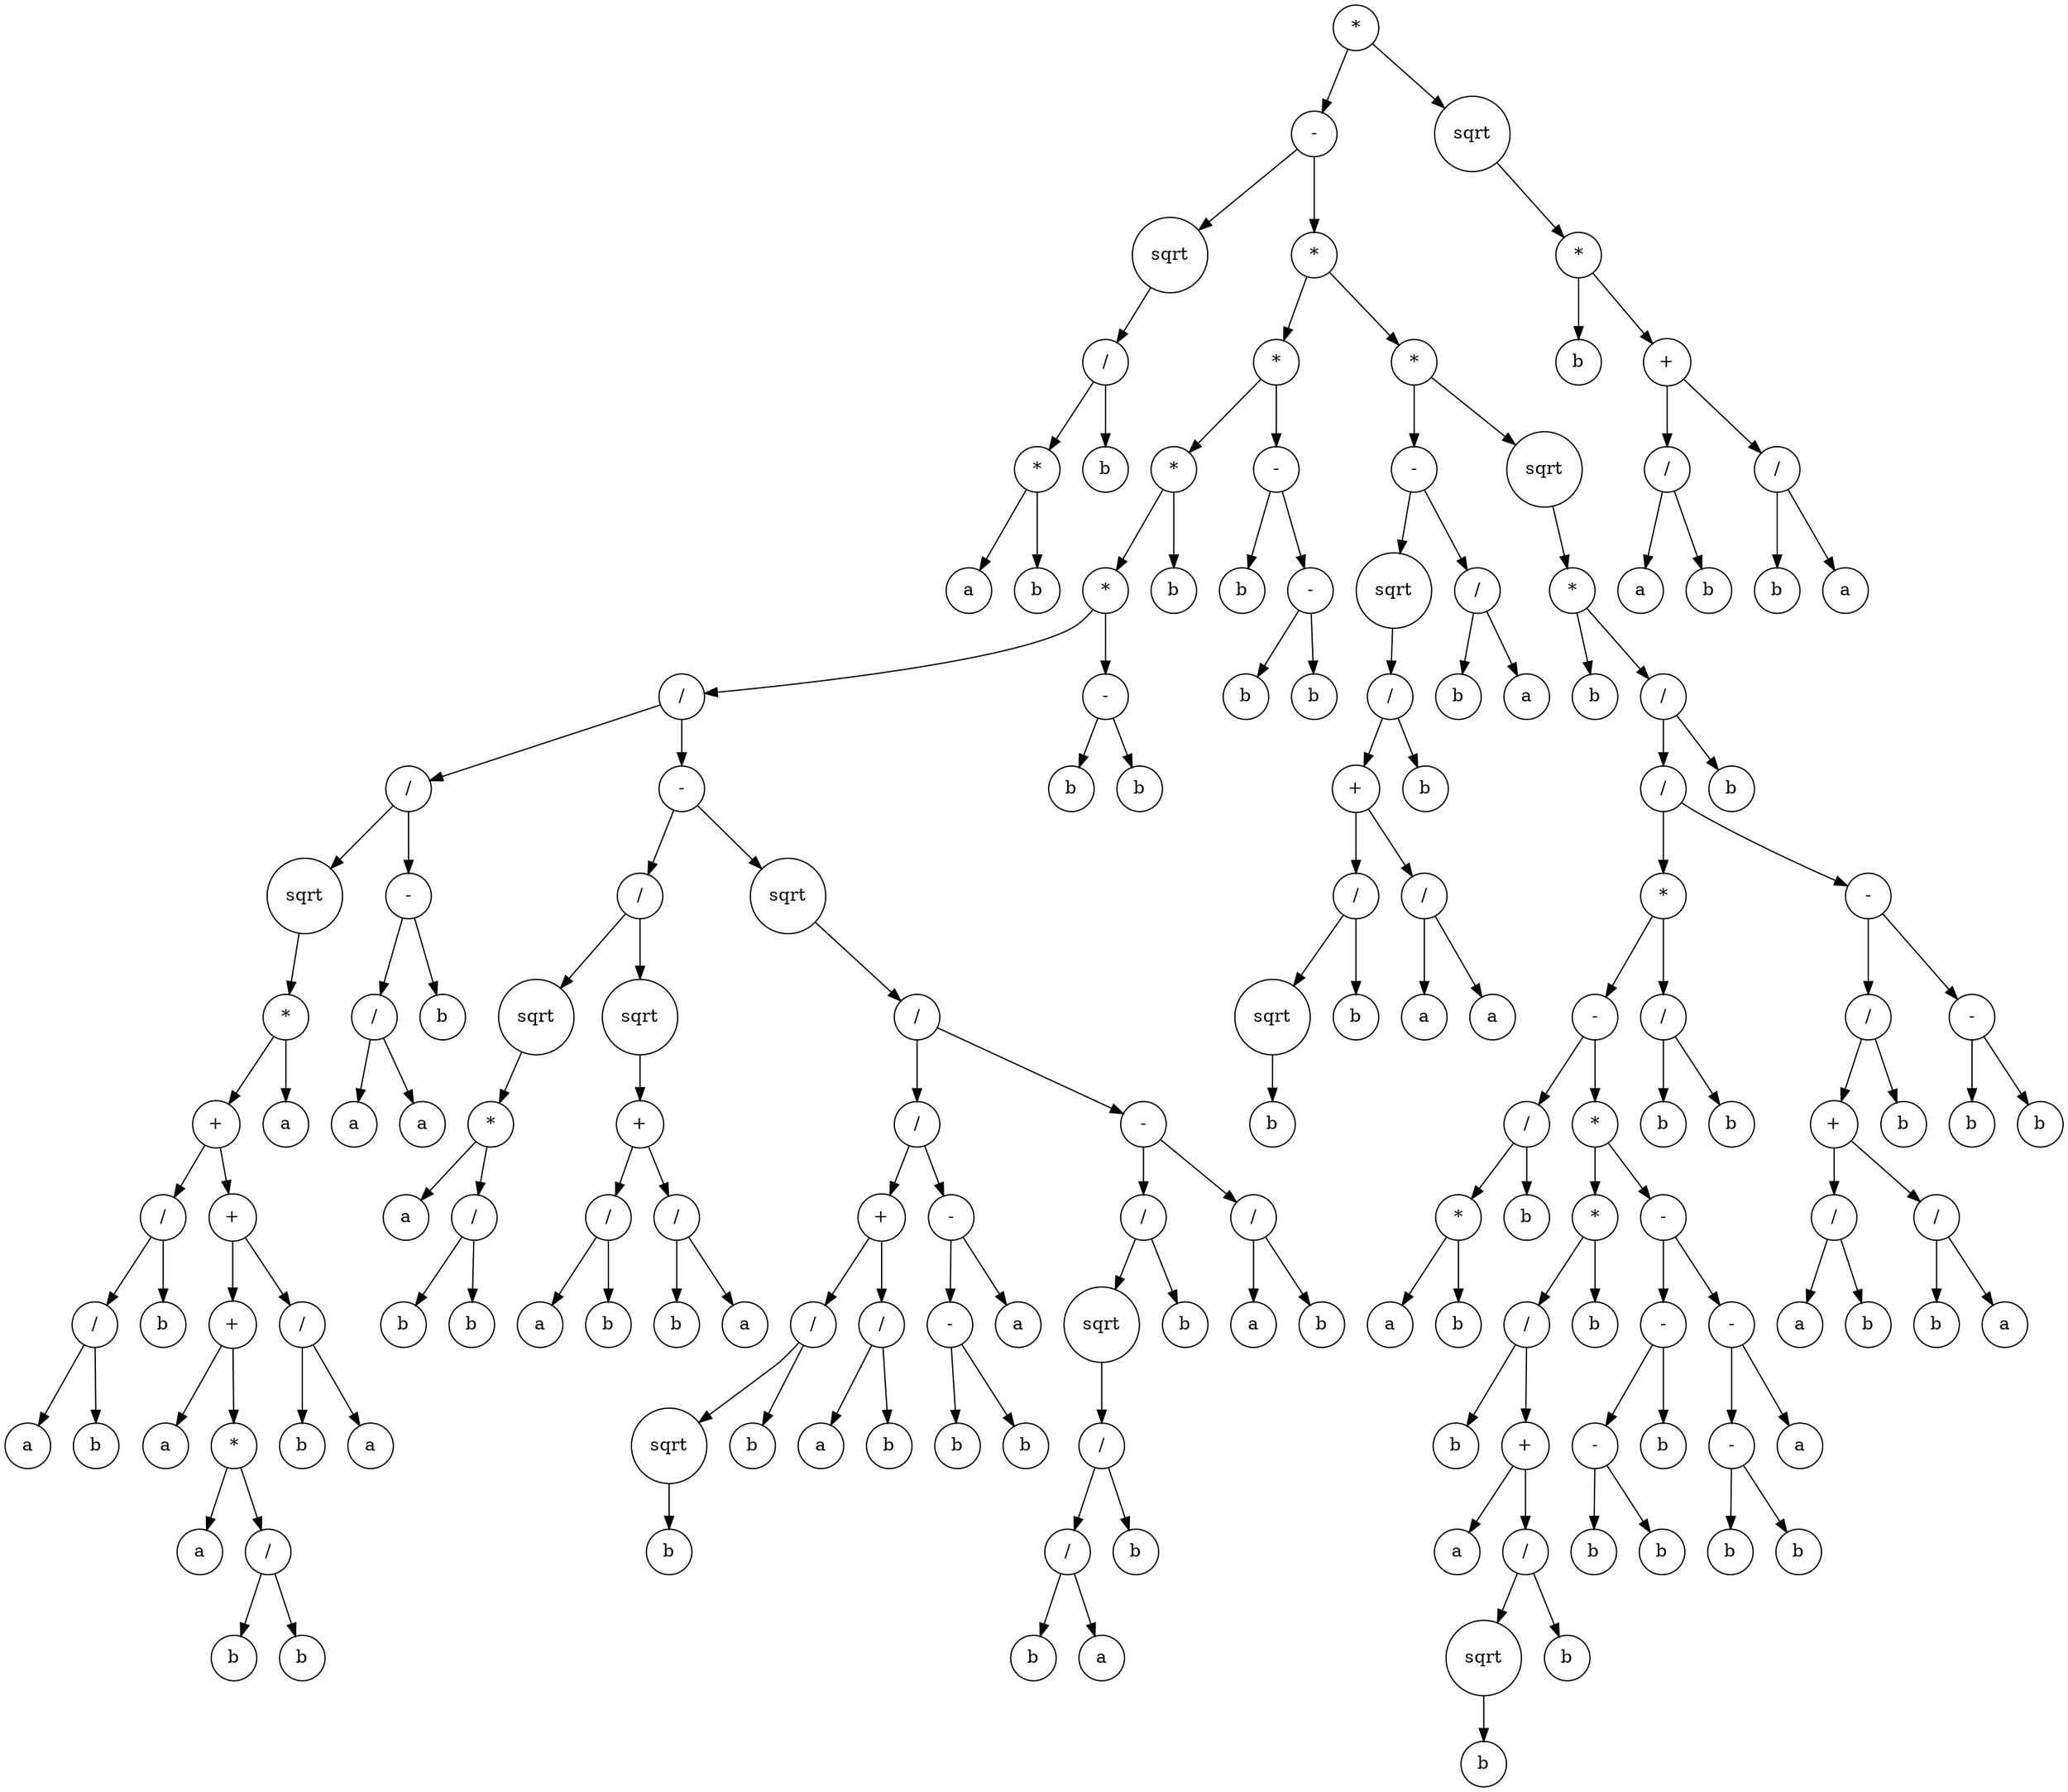digraph g {
graph [ordering=out];
node [shape=circle];
n[label = "*"];
n0[label = "-"];
n00[label = "sqrt"];
n000[label = "/"];
n0000[label = "*"];
n00000[label = "a"];
n0000 -> n00000;
n00001[label = "b"];
n0000 -> n00001;
n000 -> n0000;
n0001[label = "b"];
n000 -> n0001;
n00 -> n000;
n0 -> n00;
n01[label = "*"];
n010[label = "*"];
n0100[label = "*"];
n01000[label = "*"];
n010000[label = "/"];
n0100000[label = "/"];
n01000000[label = "sqrt"];
n010000000[label = "*"];
n0100000000[label = "+"];
n01000000000[label = "/"];
n010000000000[label = "/"];
n0100000000000[label = "a"];
n010000000000 -> n0100000000000;
n0100000000001[label = "b"];
n010000000000 -> n0100000000001;
n01000000000 -> n010000000000;
n010000000001[label = "b"];
n01000000000 -> n010000000001;
n0100000000 -> n01000000000;
n01000000001[label = "+"];
n010000000010[label = "+"];
n0100000000100[label = "a"];
n010000000010 -> n0100000000100;
n0100000000101[label = "*"];
n01000000001010[label = "a"];
n0100000000101 -> n01000000001010;
n01000000001011[label = "/"];
n010000000010110[label = "b"];
n01000000001011 -> n010000000010110;
n010000000010111[label = "b"];
n01000000001011 -> n010000000010111;
n0100000000101 -> n01000000001011;
n010000000010 -> n0100000000101;
n01000000001 -> n010000000010;
n010000000011[label = "/"];
n0100000000110[label = "b"];
n010000000011 -> n0100000000110;
n0100000000111[label = "a"];
n010000000011 -> n0100000000111;
n01000000001 -> n010000000011;
n0100000000 -> n01000000001;
n010000000 -> n0100000000;
n0100000001[label = "a"];
n010000000 -> n0100000001;
n01000000 -> n010000000;
n0100000 -> n01000000;
n01000001[label = "-"];
n010000010[label = "/"];
n0100000100[label = "a"];
n010000010 -> n0100000100;
n0100000101[label = "a"];
n010000010 -> n0100000101;
n01000001 -> n010000010;
n010000011[label = "b"];
n01000001 -> n010000011;
n0100000 -> n01000001;
n010000 -> n0100000;
n0100001[label = "-"];
n01000010[label = "/"];
n010000100[label = "sqrt"];
n0100001000[label = "*"];
n01000010000[label = "a"];
n0100001000 -> n01000010000;
n01000010001[label = "/"];
n010000100010[label = "b"];
n01000010001 -> n010000100010;
n010000100011[label = "b"];
n01000010001 -> n010000100011;
n0100001000 -> n01000010001;
n010000100 -> n0100001000;
n01000010 -> n010000100;
n010000101[label = "sqrt"];
n0100001010[label = "+"];
n01000010100[label = "/"];
n010000101000[label = "a"];
n01000010100 -> n010000101000;
n010000101001[label = "b"];
n01000010100 -> n010000101001;
n0100001010 -> n01000010100;
n01000010101[label = "/"];
n010000101010[label = "b"];
n01000010101 -> n010000101010;
n010000101011[label = "a"];
n01000010101 -> n010000101011;
n0100001010 -> n01000010101;
n010000101 -> n0100001010;
n01000010 -> n010000101;
n0100001 -> n01000010;
n01000011[label = "sqrt"];
n010000110[label = "/"];
n0100001100[label = "/"];
n01000011000[label = "+"];
n010000110000[label = "/"];
n0100001100000[label = "sqrt"];
n01000011000000[label = "b"];
n0100001100000 -> n01000011000000;
n010000110000 -> n0100001100000;
n0100001100001[label = "b"];
n010000110000 -> n0100001100001;
n01000011000 -> n010000110000;
n010000110001[label = "/"];
n0100001100010[label = "a"];
n010000110001 -> n0100001100010;
n0100001100011[label = "b"];
n010000110001 -> n0100001100011;
n01000011000 -> n010000110001;
n0100001100 -> n01000011000;
n01000011001[label = "-"];
n010000110010[label = "-"];
n0100001100100[label = "b"];
n010000110010 -> n0100001100100;
n0100001100101[label = "b"];
n010000110010 -> n0100001100101;
n01000011001 -> n010000110010;
n010000110011[label = "a"];
n01000011001 -> n010000110011;
n0100001100 -> n01000011001;
n010000110 -> n0100001100;
n0100001101[label = "-"];
n01000011010[label = "/"];
n010000110100[label = "sqrt"];
n0100001101000[label = "/"];
n01000011010000[label = "/"];
n010000110100000[label = "b"];
n01000011010000 -> n010000110100000;
n010000110100001[label = "a"];
n01000011010000 -> n010000110100001;
n0100001101000 -> n01000011010000;
n01000011010001[label = "b"];
n0100001101000 -> n01000011010001;
n010000110100 -> n0100001101000;
n01000011010 -> n010000110100;
n010000110101[label = "b"];
n01000011010 -> n010000110101;
n0100001101 -> n01000011010;
n01000011011[label = "/"];
n010000110110[label = "a"];
n01000011011 -> n010000110110;
n010000110111[label = "b"];
n01000011011 -> n010000110111;
n0100001101 -> n01000011011;
n010000110 -> n0100001101;
n01000011 -> n010000110;
n0100001 -> n01000011;
n010000 -> n0100001;
n01000 -> n010000;
n010001[label = "-"];
n0100010[label = "b"];
n010001 -> n0100010;
n0100011[label = "b"];
n010001 -> n0100011;
n01000 -> n010001;
n0100 -> n01000;
n01001[label = "b"];
n0100 -> n01001;
n010 -> n0100;
n0101[label = "-"];
n01010[label = "b"];
n0101 -> n01010;
n01011[label = "-"];
n010110[label = "b"];
n01011 -> n010110;
n010111[label = "b"];
n01011 -> n010111;
n0101 -> n01011;
n010 -> n0101;
n01 -> n010;
n011[label = "*"];
n0110[label = "-"];
n01100[label = "sqrt"];
n011000[label = "/"];
n0110000[label = "+"];
n01100000[label = "/"];
n011000000[label = "sqrt"];
n0110000000[label = "b"];
n011000000 -> n0110000000;
n01100000 -> n011000000;
n011000001[label = "b"];
n01100000 -> n011000001;
n0110000 -> n01100000;
n01100001[label = "/"];
n011000010[label = "a"];
n01100001 -> n011000010;
n011000011[label = "a"];
n01100001 -> n011000011;
n0110000 -> n01100001;
n011000 -> n0110000;
n0110001[label = "b"];
n011000 -> n0110001;
n01100 -> n011000;
n0110 -> n01100;
n01101[label = "/"];
n011010[label = "b"];
n01101 -> n011010;
n011011[label = "a"];
n01101 -> n011011;
n0110 -> n01101;
n011 -> n0110;
n0111[label = "sqrt"];
n01110[label = "*"];
n011100[label = "b"];
n01110 -> n011100;
n011101[label = "/"];
n0111010[label = "/"];
n01110100[label = "*"];
n011101000[label = "-"];
n0111010000[label = "/"];
n01110100000[label = "*"];
n011101000000[label = "a"];
n01110100000 -> n011101000000;
n011101000001[label = "b"];
n01110100000 -> n011101000001;
n0111010000 -> n01110100000;
n01110100001[label = "b"];
n0111010000 -> n01110100001;
n011101000 -> n0111010000;
n0111010001[label = "*"];
n01110100010[label = "*"];
n011101000100[label = "/"];
n0111010001000[label = "b"];
n011101000100 -> n0111010001000;
n0111010001001[label = "+"];
n01110100010010[label = "a"];
n0111010001001 -> n01110100010010;
n01110100010011[label = "/"];
n011101000100110[label = "sqrt"];
n0111010001001100[label = "b"];
n011101000100110 -> n0111010001001100;
n01110100010011 -> n011101000100110;
n011101000100111[label = "b"];
n01110100010011 -> n011101000100111;
n0111010001001 -> n01110100010011;
n011101000100 -> n0111010001001;
n01110100010 -> n011101000100;
n011101000101[label = "b"];
n01110100010 -> n011101000101;
n0111010001 -> n01110100010;
n01110100011[label = "-"];
n011101000110[label = "-"];
n0111010001100[label = "-"];
n01110100011000[label = "b"];
n0111010001100 -> n01110100011000;
n01110100011001[label = "b"];
n0111010001100 -> n01110100011001;
n011101000110 -> n0111010001100;
n0111010001101[label = "b"];
n011101000110 -> n0111010001101;
n01110100011 -> n011101000110;
n011101000111[label = "-"];
n0111010001110[label = "-"];
n01110100011100[label = "b"];
n0111010001110 -> n01110100011100;
n01110100011101[label = "b"];
n0111010001110 -> n01110100011101;
n011101000111 -> n0111010001110;
n0111010001111[label = "a"];
n011101000111 -> n0111010001111;
n01110100011 -> n011101000111;
n0111010001 -> n01110100011;
n011101000 -> n0111010001;
n01110100 -> n011101000;
n011101001[label = "/"];
n0111010010[label = "b"];
n011101001 -> n0111010010;
n0111010011[label = "b"];
n011101001 -> n0111010011;
n01110100 -> n011101001;
n0111010 -> n01110100;
n01110101[label = "-"];
n011101010[label = "/"];
n0111010100[label = "+"];
n01110101000[label = "/"];
n011101010000[label = "a"];
n01110101000 -> n011101010000;
n011101010001[label = "b"];
n01110101000 -> n011101010001;
n0111010100 -> n01110101000;
n01110101001[label = "/"];
n011101010010[label = "b"];
n01110101001 -> n011101010010;
n011101010011[label = "a"];
n01110101001 -> n011101010011;
n0111010100 -> n01110101001;
n011101010 -> n0111010100;
n0111010101[label = "b"];
n011101010 -> n0111010101;
n01110101 -> n011101010;
n011101011[label = "-"];
n0111010110[label = "b"];
n011101011 -> n0111010110;
n0111010111[label = "b"];
n011101011 -> n0111010111;
n01110101 -> n011101011;
n0111010 -> n01110101;
n011101 -> n0111010;
n0111011[label = "b"];
n011101 -> n0111011;
n01110 -> n011101;
n0111 -> n01110;
n011 -> n0111;
n01 -> n011;
n0 -> n01;
n -> n0;
n1[label = "sqrt"];
n10[label = "*"];
n100[label = "b"];
n10 -> n100;
n101[label = "+"];
n1010[label = "/"];
n10100[label = "a"];
n1010 -> n10100;
n10101[label = "b"];
n1010 -> n10101;
n101 -> n1010;
n1011[label = "/"];
n10110[label = "b"];
n1011 -> n10110;
n10111[label = "a"];
n1011 -> n10111;
n101 -> n1011;
n10 -> n101;
n1 -> n10;
n -> n1;
}
